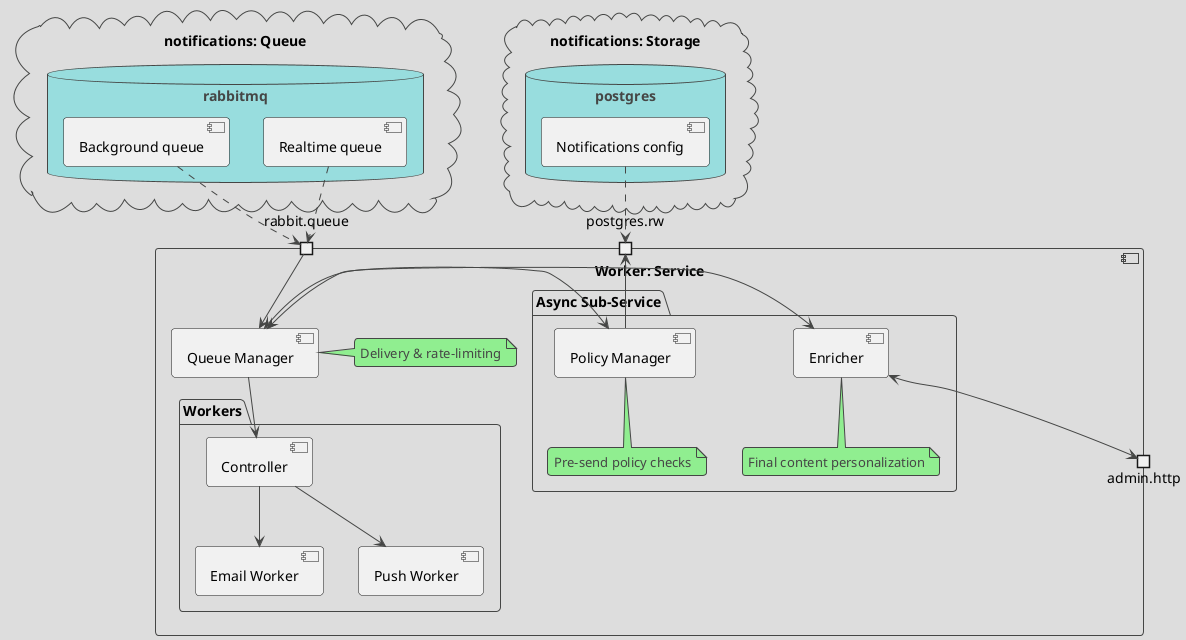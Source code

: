 @startuml "Notifications worker module"
!theme toy
'''Часть сервиса уведомлений, отвечающая за доставку уведомлений в каналы распространения''


'''Хранилища и внешние сервисы'''
cloud "notifications: Queue" {
    database "rabbitmq" {
        [Realtime queue]
        [Background queue]
    }
}

cloud "notifications: Storage" {
    database "postgres" {
        [Notifications config]

    }
}


'''Компоненты бизнес-логики'''
component "Worker: Service" {
    'Внешние интерфейсы службы'
    portin rabbit.queue
    portin postgres.rw
    portout admin.http

    'Компоненты службы'
    [Queue Manager]
    note right of [Queue Manager]: Delivery & rate-limiting


    package "Workers" {
        [Controller]
        [Email Worker]
        [Push Worker]
    }

    package "Async Sub-Service" {
        [Policy Manager]
        note bottom of [Policy Manager]: Pre-send policy checks

        [Enricher]
        note bottom of [Enricher]: Final content personalization
    }

    'Внутренние каналы службы'
    [Queue Manager] --> [Controller]
    [Queue Manager] <-> [Policy Manager]
    [Queue Manager] <-> [Enricher]

    [Controller] --> [Email Worker]
    [Controller] --> [Push Worker]

    'Обслуживание внешних интерфейсы'
    rabbit.queue -->  [Queue Manager]
    postgres.rw  <--  [Policy Manager]
    
    [Enricher] <-> admin.http
}


'''Обслуживание внешних и облачных сервисов'''
[Background queue] ..> rabbit.queue
[Realtime queue]   ..> rabbit.queue
[Notifications config] .down.> postgres.rw

@enduml
